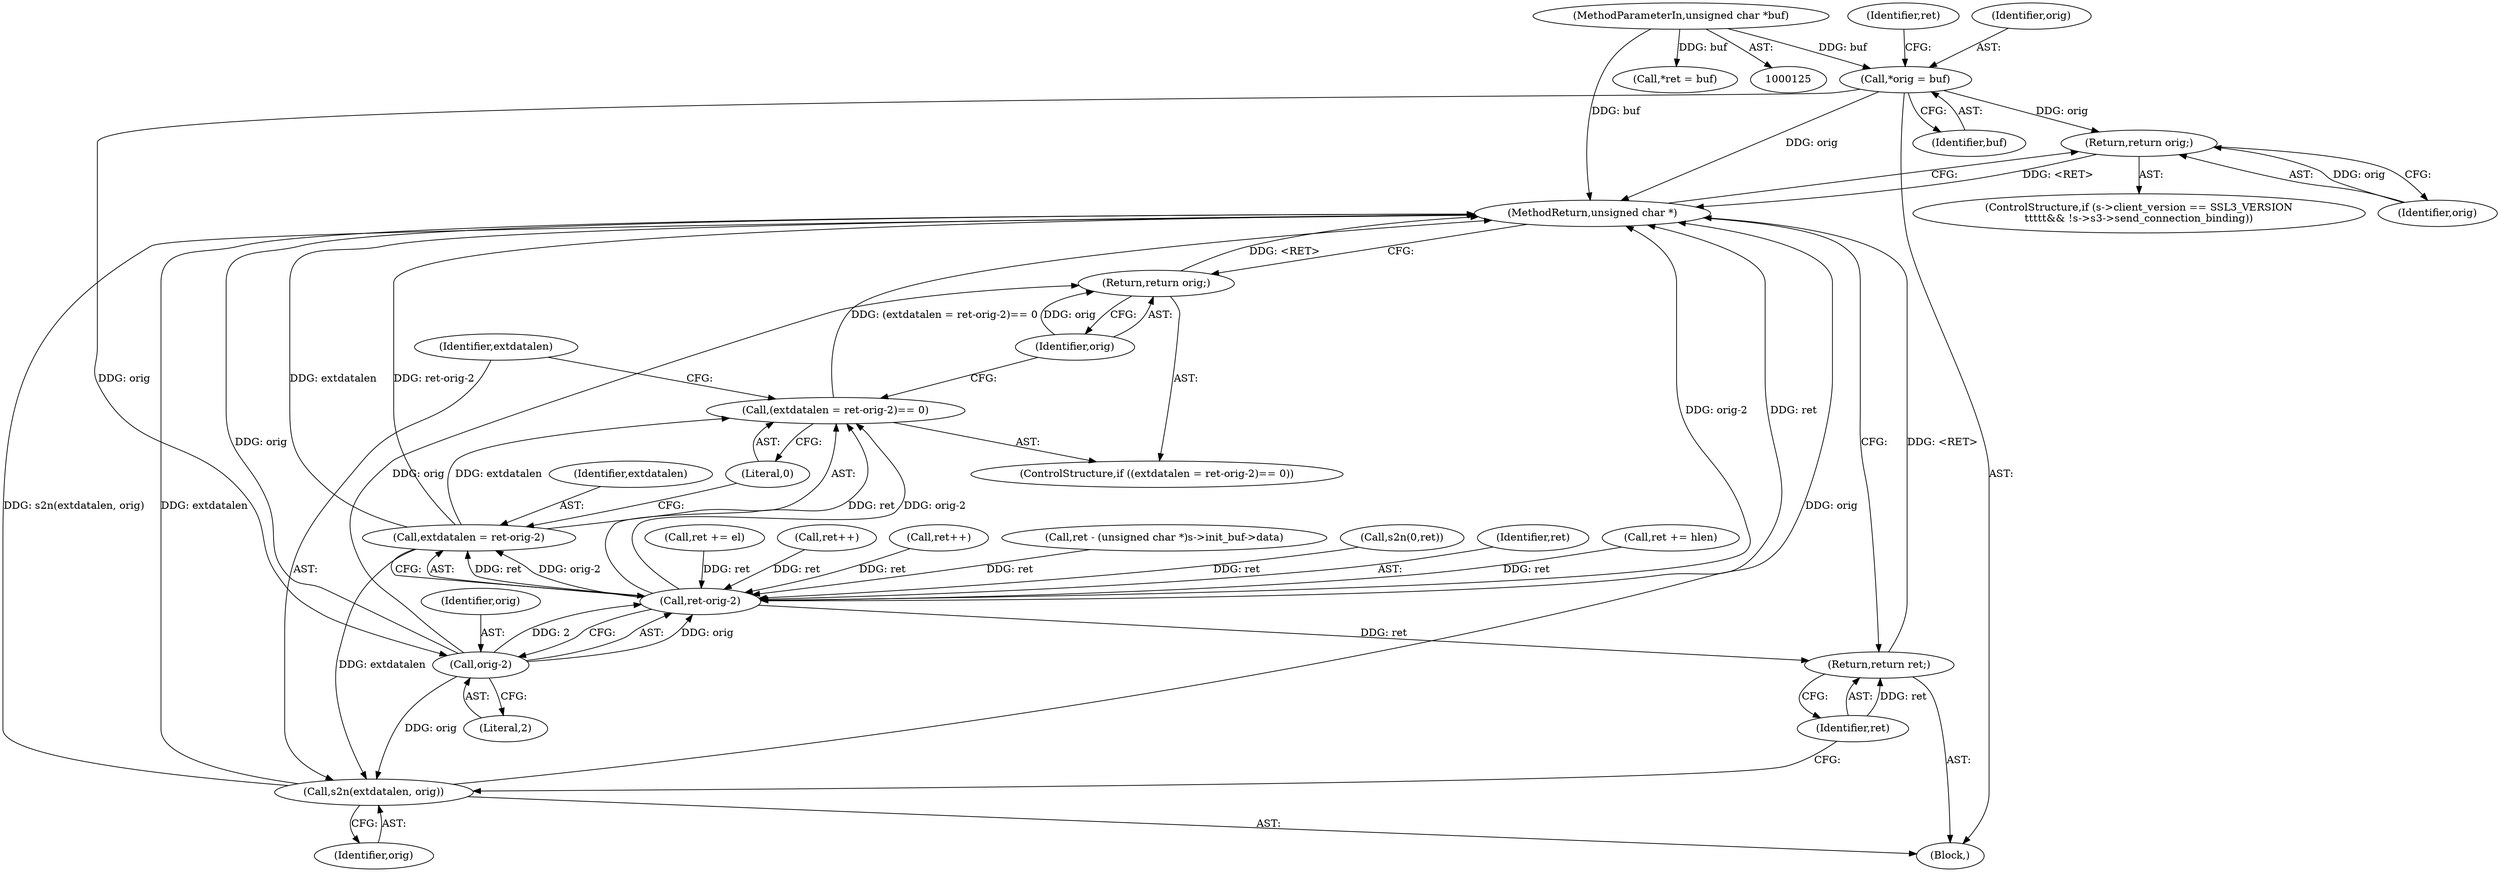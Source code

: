 digraph "0_openssl_2b0532f3984324ebe1236a63d15893792384328d@pointer" {
"1000135" [label="(Call,*orig = buf)"];
"1000127" [label="(MethodParameterIn,unsigned char *buf)"];
"1000155" [label="(Return,return orig;)"];
"1001104" [label="(Call,orig-2)"];
"1001102" [label="(Call,ret-orig-2)"];
"1001099" [label="(Call,(extdatalen = ret-orig-2)== 0)"];
"1001100" [label="(Call,extdatalen = ret-orig-2)"];
"1001110" [label="(Call,s2n(extdatalen, orig))"];
"1001113" [label="(Return,return ret;)"];
"1001108" [label="(Return,return orig;)"];
"1001108" [label="(Return,return orig;)"];
"1001098" [label="(ControlStructure,if ((extdatalen = ret-orig-2)== 0))"];
"1001111" [label="(Identifier,extdatalen)"];
"1001029" [label="(Call,ret += el)"];
"1001102" [label="(Call,ret-orig-2)"];
"1001110" [label="(Call,s2n(extdatalen, orig))"];
"1001101" [label="(Identifier,extdatalen)"];
"1001107" [label="(Literal,0)"];
"1001109" [label="(Identifier,orig)"];
"1000142" [label="(ControlStructure,if (s->client_version == SSL3_VERSION\n\t\t\t\t\t&& !s->s3->send_connection_binding))"];
"1000156" [label="(Identifier,orig)"];
"1001100" [label="(Call,extdatalen = ret-orig-2)"];
"1000155" [label="(Return,return orig;)"];
"1000952" [label="(Call,ret++)"];
"1000946" [label="(Call,ret++)"];
"1001115" [label="(MethodReturn,unsigned char *)"];
"1000140" [label="(Identifier,ret)"];
"1001104" [label="(Call,orig-2)"];
"1000135" [label="(Call,*orig = buf)"];
"1001106" [label="(Literal,2)"];
"1000137" [label="(Identifier,buf)"];
"1001042" [label="(Call,ret - (unsigned char *)s->init_buf->data)"];
"1000984" [label="(Call,s2n(0,ret))"];
"1001103" [label="(Identifier,ret)"];
"1000136" [label="(Identifier,orig)"];
"1001114" [label="(Identifier,ret)"];
"1000139" [label="(Call,*ret = buf)"];
"1000129" [label="(Block,)"];
"1001105" [label="(Identifier,orig)"];
"1001095" [label="(Call,ret += hlen)"];
"1001112" [label="(Identifier,orig)"];
"1000127" [label="(MethodParameterIn,unsigned char *buf)"];
"1001113" [label="(Return,return ret;)"];
"1001099" [label="(Call,(extdatalen = ret-orig-2)== 0)"];
"1000135" -> "1000129"  [label="AST: "];
"1000135" -> "1000137"  [label="CFG: "];
"1000136" -> "1000135"  [label="AST: "];
"1000137" -> "1000135"  [label="AST: "];
"1000140" -> "1000135"  [label="CFG: "];
"1000135" -> "1001115"  [label="DDG: orig"];
"1000127" -> "1000135"  [label="DDG: buf"];
"1000135" -> "1000155"  [label="DDG: orig"];
"1000135" -> "1001104"  [label="DDG: orig"];
"1000127" -> "1000125"  [label="AST: "];
"1000127" -> "1001115"  [label="DDG: buf"];
"1000127" -> "1000139"  [label="DDG: buf"];
"1000155" -> "1000142"  [label="AST: "];
"1000155" -> "1000156"  [label="CFG: "];
"1000156" -> "1000155"  [label="AST: "];
"1001115" -> "1000155"  [label="CFG: "];
"1000155" -> "1001115"  [label="DDG: <RET>"];
"1000156" -> "1000155"  [label="DDG: orig"];
"1001104" -> "1001102"  [label="AST: "];
"1001104" -> "1001106"  [label="CFG: "];
"1001105" -> "1001104"  [label="AST: "];
"1001106" -> "1001104"  [label="AST: "];
"1001102" -> "1001104"  [label="CFG: "];
"1001104" -> "1001115"  [label="DDG: orig"];
"1001104" -> "1001102"  [label="DDG: orig"];
"1001104" -> "1001102"  [label="DDG: 2"];
"1001104" -> "1001108"  [label="DDG: orig"];
"1001104" -> "1001110"  [label="DDG: orig"];
"1001102" -> "1001100"  [label="AST: "];
"1001103" -> "1001102"  [label="AST: "];
"1001100" -> "1001102"  [label="CFG: "];
"1001102" -> "1001115"  [label="DDG: orig-2"];
"1001102" -> "1001115"  [label="DDG: ret"];
"1001102" -> "1001099"  [label="DDG: ret"];
"1001102" -> "1001099"  [label="DDG: orig-2"];
"1001102" -> "1001100"  [label="DDG: ret"];
"1001102" -> "1001100"  [label="DDG: orig-2"];
"1000952" -> "1001102"  [label="DDG: ret"];
"1000946" -> "1001102"  [label="DDG: ret"];
"1000984" -> "1001102"  [label="DDG: ret"];
"1001095" -> "1001102"  [label="DDG: ret"];
"1001029" -> "1001102"  [label="DDG: ret"];
"1001042" -> "1001102"  [label="DDG: ret"];
"1001102" -> "1001113"  [label="DDG: ret"];
"1001099" -> "1001098"  [label="AST: "];
"1001099" -> "1001107"  [label="CFG: "];
"1001100" -> "1001099"  [label="AST: "];
"1001107" -> "1001099"  [label="AST: "];
"1001109" -> "1001099"  [label="CFG: "];
"1001111" -> "1001099"  [label="CFG: "];
"1001099" -> "1001115"  [label="DDG: (extdatalen = ret-orig-2)== 0"];
"1001100" -> "1001099"  [label="DDG: extdatalen"];
"1001101" -> "1001100"  [label="AST: "];
"1001107" -> "1001100"  [label="CFG: "];
"1001100" -> "1001115"  [label="DDG: extdatalen"];
"1001100" -> "1001115"  [label="DDG: ret-orig-2"];
"1001100" -> "1001110"  [label="DDG: extdatalen"];
"1001110" -> "1000129"  [label="AST: "];
"1001110" -> "1001112"  [label="CFG: "];
"1001111" -> "1001110"  [label="AST: "];
"1001112" -> "1001110"  [label="AST: "];
"1001114" -> "1001110"  [label="CFG: "];
"1001110" -> "1001115"  [label="DDG: s2n(extdatalen, orig)"];
"1001110" -> "1001115"  [label="DDG: extdatalen"];
"1001110" -> "1001115"  [label="DDG: orig"];
"1001113" -> "1000129"  [label="AST: "];
"1001113" -> "1001114"  [label="CFG: "];
"1001114" -> "1001113"  [label="AST: "];
"1001115" -> "1001113"  [label="CFG: "];
"1001113" -> "1001115"  [label="DDG: <RET>"];
"1001114" -> "1001113"  [label="DDG: ret"];
"1001108" -> "1001098"  [label="AST: "];
"1001108" -> "1001109"  [label="CFG: "];
"1001109" -> "1001108"  [label="AST: "];
"1001115" -> "1001108"  [label="CFG: "];
"1001108" -> "1001115"  [label="DDG: <RET>"];
"1001109" -> "1001108"  [label="DDG: orig"];
}

